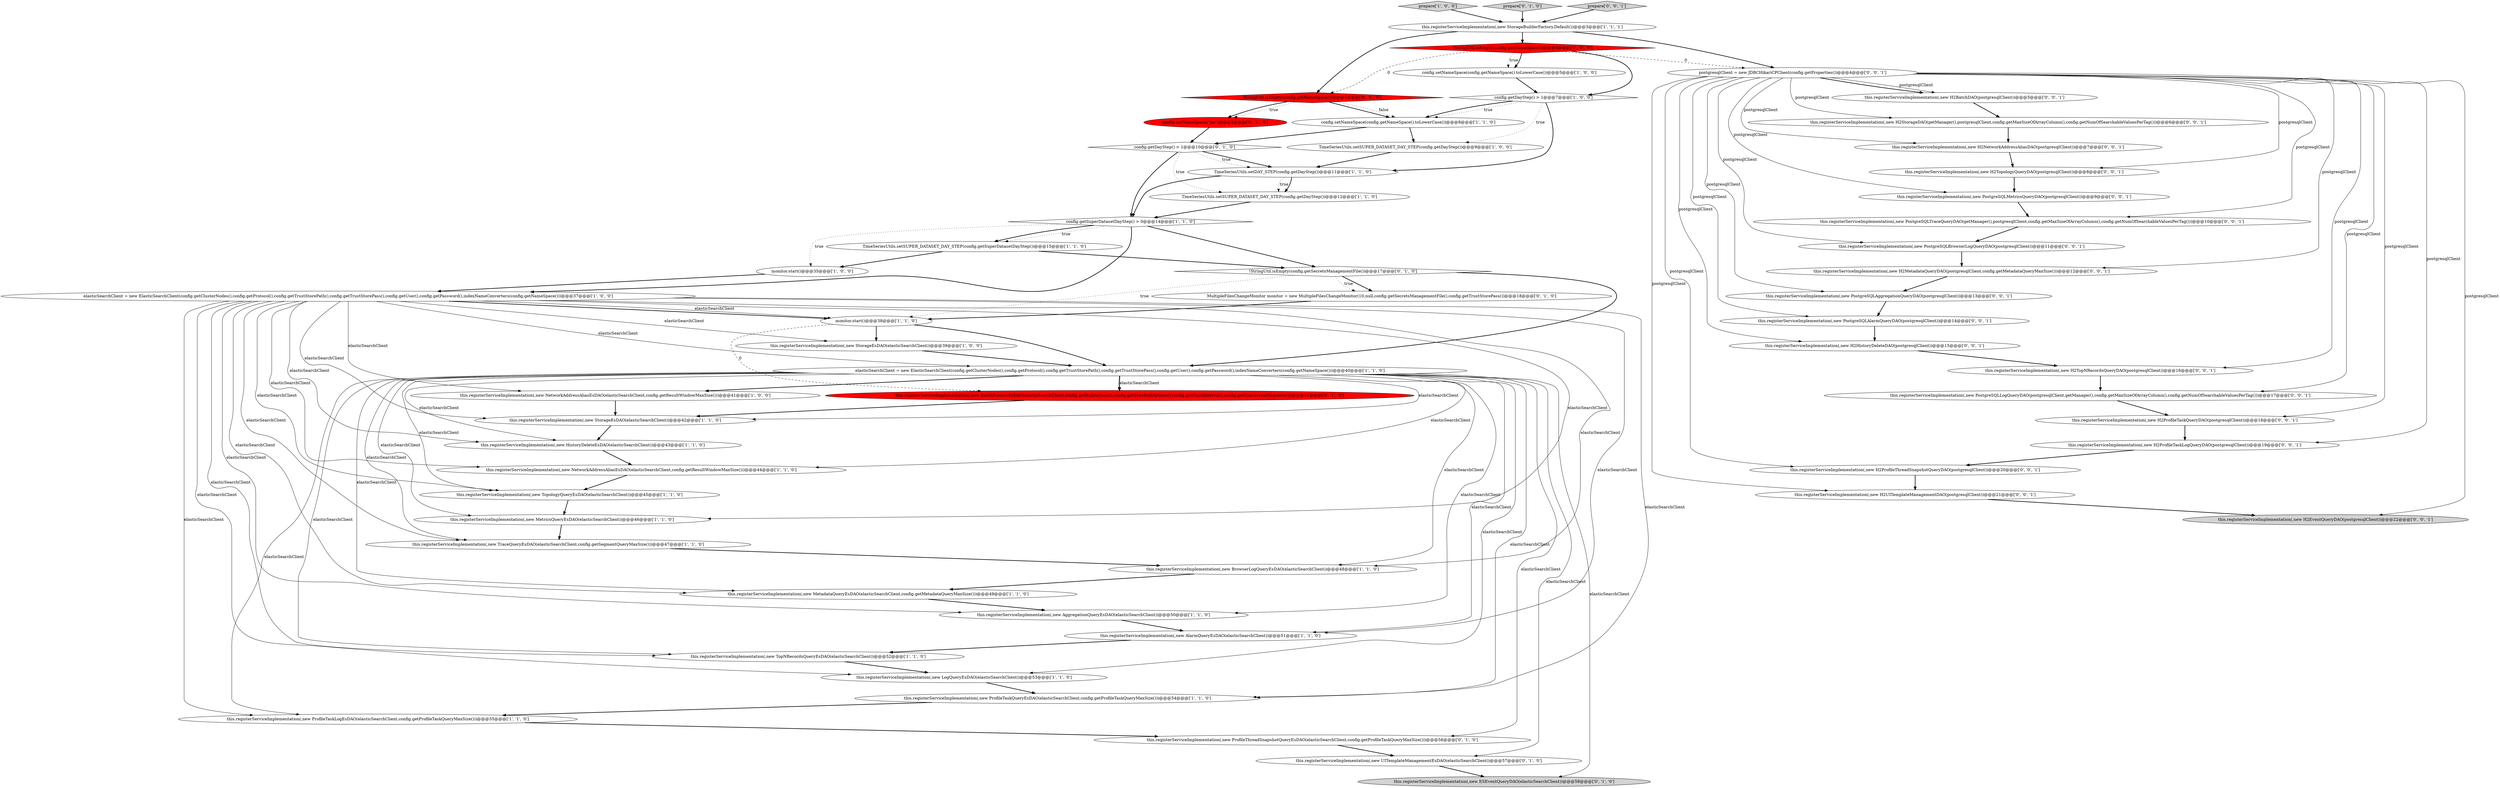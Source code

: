 digraph {
28 [style = filled, label = "this.registerServiceImplementation(,new NetworkAddressAliasEsDAO(elasticSearchClient,config.getResultWindowMaxSize()))@@@44@@@['1', '1', '0']", fillcolor = white, shape = ellipse image = "AAA0AAABBB1BBB"];
42 [style = filled, label = "postgresqlClient = new JDBCHikariCPClient(config.getProperties())@@@4@@@['0', '0', '1']", fillcolor = white, shape = ellipse image = "AAA0AAABBB3BBB"];
53 [style = filled, label = "this.registerServiceImplementation(,new PostgreSQLTraceQueryDAO(getManager(),postgresqlClient,config.getMaxSizeOfArrayColumn(),config.getNumOfSearchableValuesPerTag()))@@@10@@@['0', '0', '1']", fillcolor = white, shape = ellipse image = "AAA0AAABBB3BBB"];
2 [style = filled, label = "this.registerServiceImplementation(,new StorageEsDAO(elasticSearchClient))@@@42@@@['1', '1', '0']", fillcolor = white, shape = ellipse image = "AAA0AAABBB1BBB"];
56 [style = filled, label = "this.registerServiceImplementation(,new H2UITemplateManagementDAO(postgresqlClient))@@@21@@@['0', '0', '1']", fillcolor = white, shape = ellipse image = "AAA0AAABBB3BBB"];
38 [style = filled, label = "config.getDayStep() > 1@@@10@@@['0', '1', '0']", fillcolor = white, shape = diamond image = "AAA0AAABBB2BBB"];
45 [style = filled, label = "this.registerServiceImplementation(,new H2TopologyQueryDAO(postgresqlClient))@@@8@@@['0', '0', '1']", fillcolor = white, shape = ellipse image = "AAA0AAABBB3BBB"];
8 [style = filled, label = "elasticSearchClient = new ElasticSearchClient(config.getClusterNodes(),config.getProtocol(),config.getTrustStorePath(),config.getTrustStorePass(),config.getUser(),config.getPassword(),indexNameConverters(config.getNameSpace()))@@@37@@@['1', '0', '0']", fillcolor = white, shape = ellipse image = "AAA0AAABBB1BBB"];
3 [style = filled, label = "TimeSeriesUtils.setSUPER_DATASET_DAY_STEP(config.getDayStep())@@@12@@@['1', '1', '0']", fillcolor = white, shape = ellipse image = "AAA0AAABBB1BBB"];
0 [style = filled, label = "prepare['1', '0', '0']", fillcolor = lightgray, shape = diamond image = "AAA0AAABBB1BBB"];
43 [style = filled, label = "this.registerServiceImplementation(,new H2BatchDAO(postgresqlClient))@@@5@@@['0', '0', '1']", fillcolor = white, shape = ellipse image = "AAA0AAABBB3BBB"];
36 [style = filled, label = "prepare['0', '1', '0']", fillcolor = lightgray, shape = diamond image = "AAA0AAABBB2BBB"];
14 [style = filled, label = "config.setNameSpace(config.getNameSpace().toLowerCase())@@@8@@@['1', '1', '0']", fillcolor = white, shape = ellipse image = "AAA0AAABBB1BBB"];
5 [style = filled, label = "this.registerServiceImplementation(,new AlarmQueryEsDAO(elasticSearchClient))@@@51@@@['1', '1', '0']", fillcolor = white, shape = ellipse image = "AAA0AAABBB1BBB"];
60 [style = filled, label = "this.registerServiceImplementation(,new H2ProfileTaskQueryDAO(postgresqlClient))@@@18@@@['0', '0', '1']", fillcolor = white, shape = ellipse image = "AAA0AAABBB3BBB"];
50 [style = filled, label = "this.registerServiceImplementation(,new H2ProfileThreadSnapshotQueryDAO(postgresqlClient))@@@20@@@['0', '0', '1']", fillcolor = white, shape = ellipse image = "AAA0AAABBB3BBB"];
12 [style = filled, label = "monitor.start()@@@38@@@['1', '1', '0']", fillcolor = white, shape = ellipse image = "AAA0AAABBB1BBB"];
33 [style = filled, label = "config.setNameSpace(\"sw\")@@@5@@@['0', '1', '0']", fillcolor = red, shape = ellipse image = "AAA1AAABBB2BBB"];
7 [style = filled, label = "this.registerServiceImplementation(,new MetricsQueryEsDAO(elasticSearchClient))@@@46@@@['1', '1', '0']", fillcolor = white, shape = ellipse image = "AAA0AAABBB1BBB"];
57 [style = filled, label = "this.registerServiceImplementation(,new PostgreSQLMetricsQueryDAO(postgresqlClient))@@@9@@@['0', '0', '1']", fillcolor = white, shape = ellipse image = "AAA0AAABBB3BBB"];
4 [style = filled, label = "this.registerServiceImplementation(,new BrowserLogQueryEsDAO(elasticSearchClient))@@@48@@@['1', '1', '0']", fillcolor = white, shape = ellipse image = "AAA0AAABBB1BBB"];
16 [style = filled, label = "config.getSuperDatasetDayStep() > 0@@@14@@@['1', '1', '0']", fillcolor = white, shape = diamond image = "AAA0AAABBB1BBB"];
29 [style = filled, label = "TimeSeriesUtils.setSUPER_DATASET_DAY_STEP(config.getDayStep())@@@9@@@['1', '0', '0']", fillcolor = white, shape = ellipse image = "AAA0AAABBB1BBB"];
46 [style = filled, label = "this.registerServiceImplementation(,new H2EventQueryDAO(postgresqlClient))@@@22@@@['0', '0', '1']", fillcolor = lightgray, shape = ellipse image = "AAA0AAABBB3BBB"];
18 [style = filled, label = "this.registerServiceImplementation(,new TopologyQueryEsDAO(elasticSearchClient))@@@45@@@['1', '1', '0']", fillcolor = white, shape = ellipse image = "AAA0AAABBB1BBB"];
19 [style = filled, label = "this.registerServiceImplementation(,new StorageBuilderFactory.Default())@@@3@@@['1', '1', '1']", fillcolor = white, shape = ellipse image = "AAA0AAABBB1BBB"];
23 [style = filled, label = "elasticSearchClient = new ElasticSearchClient(config.getClusterNodes(),config.getProtocol(),config.getTrustStorePath(),config.getTrustStorePass(),config.getUser(),config.getPassword(),indexNameConverters(config.getNameSpace()))@@@40@@@['1', '1', '0']", fillcolor = white, shape = ellipse image = "AAA0AAABBB1BBB"];
17 [style = filled, label = "this.registerServiceImplementation(,new HistoryDeleteEsDAO(elasticSearchClient))@@@43@@@['1', '1', '0']", fillcolor = white, shape = ellipse image = "AAA0AAABBB1BBB"];
35 [style = filled, label = "this.registerServiceImplementation(,new UITemplateManagementEsDAO(elasticSearchClient))@@@57@@@['0', '1', '0']", fillcolor = white, shape = ellipse image = "AAA0AAABBB2BBB"];
58 [style = filled, label = "this.registerServiceImplementation(,new H2TopNRecordsQueryDAO(postgresqlClient))@@@16@@@['0', '0', '1']", fillcolor = white, shape = ellipse image = "AAA0AAABBB3BBB"];
49 [style = filled, label = "this.registerServiceImplementation(,new PostgreSQLLogQueryDAO(postgresqlClient,getManager(),config.getMaxSizeOfArrayColumn(),config.getNumOfSearchableValuesPerTag()))@@@17@@@['0', '0', '1']", fillcolor = white, shape = ellipse image = "AAA0AAABBB3BBB"];
24 [style = filled, label = "TimeSeriesUtils.setSUPER_DATASET_DAY_STEP(config.getSuperDatasetDayStep())@@@15@@@['1', '1', '0']", fillcolor = white, shape = ellipse image = "AAA0AAABBB1BBB"];
6 [style = filled, label = "this.registerServiceImplementation(,new LogQueryEsDAO(elasticSearchClient))@@@53@@@['1', '1', '0']", fillcolor = white, shape = ellipse image = "AAA0AAABBB1BBB"];
21 [style = filled, label = "this.registerServiceImplementation(,new MetadataQueryEsDAO(elasticSearchClient,config.getMetadataQueryMaxSize()))@@@49@@@['1', '1', '0']", fillcolor = white, shape = ellipse image = "AAA0AAABBB1BBB"];
26 [style = filled, label = "!StringUtil.isEmpty(config.getNameSpace())@@@4@@@['1', '0', '0']", fillcolor = red, shape = diamond image = "AAA1AAABBB1BBB"];
47 [style = filled, label = "this.registerServiceImplementation(,new H2NetworkAddressAliasDAO(postgresqlClient))@@@7@@@['0', '0', '1']", fillcolor = white, shape = ellipse image = "AAA0AAABBB3BBB"];
31 [style = filled, label = "this.registerServiceImplementation(,new ESEventQueryDAO(elasticSearchClient))@@@58@@@['0', '1', '0']", fillcolor = lightgray, shape = ellipse image = "AAA0AAABBB2BBB"];
59 [style = filled, label = "this.registerServiceImplementation(,new PostgreSQLAggregationQueryDAO(postgresqlClient))@@@13@@@['0', '0', '1']", fillcolor = white, shape = ellipse image = "AAA0AAABBB3BBB"];
34 [style = filled, label = "this.registerServiceImplementation(,new BatchProcessEsDAO(elasticSearchClient,config.getBulkActions(),config.getSyncBulkActions(),config.getFlushInterval(),config.getConcurrentRequests()))@@@41@@@['0', '1', '0']", fillcolor = red, shape = ellipse image = "AAA1AAABBB2BBB"];
32 [style = filled, label = "MultipleFilesChangeMonitor monitor = new MultipleFilesChangeMonitor(10,null,config.getSecretsManagementFile(),config.getTrustStorePass())@@@18@@@['0', '1', '0']", fillcolor = white, shape = ellipse image = "AAA0AAABBB2BBB"];
51 [style = filled, label = "this.registerServiceImplementation(,new H2StorageDAO(getManager(),postgresqlClient,config.getMaxSizeOfArrayColumn(),config.getNumOfSearchableValuesPerTag()))@@@6@@@['0', '0', '1']", fillcolor = white, shape = ellipse image = "AAA0AAABBB3BBB"];
41 [style = filled, label = "this.registerServiceImplementation(,new H2MetadataQueryDAO(postgresqlClient,config.getMetadataQueryMaxSize()))@@@12@@@['0', '0', '1']", fillcolor = white, shape = ellipse image = "AAA0AAABBB3BBB"];
40 [style = filled, label = "this.registerServiceImplementation(,new ProfileThreadSnapshotQueryEsDAO(elasticSearchClient,config.getProfileTaskQueryMaxSize()))@@@56@@@['0', '1', '0']", fillcolor = white, shape = ellipse image = "AAA0AAABBB2BBB"];
30 [style = filled, label = "TimeSeriesUtils.setDAY_STEP(config.getDayStep())@@@11@@@['1', '1', '0']", fillcolor = white, shape = ellipse image = "AAA0AAABBB1BBB"];
39 [style = filled, label = "StringUtil.isEmpty(config.getNameSpace())@@@4@@@['0', '1', '0']", fillcolor = red, shape = diamond image = "AAA1AAABBB2BBB"];
11 [style = filled, label = "this.registerServiceImplementation(,new ProfileTaskQueryEsDAO(elasticSearchClient,config.getProfileTaskQueryMaxSize()))@@@54@@@['1', '1', '0']", fillcolor = white, shape = ellipse image = "AAA0AAABBB1BBB"];
15 [style = filled, label = "config.getDayStep() > 1@@@7@@@['1', '0', '0']", fillcolor = white, shape = diamond image = "AAA0AAABBB1BBB"];
22 [style = filled, label = "this.registerServiceImplementation(,new TopNRecordsQueryEsDAO(elasticSearchClient))@@@52@@@['1', '1', '0']", fillcolor = white, shape = ellipse image = "AAA0AAABBB1BBB"];
13 [style = filled, label = "monitor.start()@@@35@@@['1', '0', '0']", fillcolor = white, shape = ellipse image = "AAA0AAABBB1BBB"];
37 [style = filled, label = "!StringUtil.isEmpty(config.getSecretsManagementFile())@@@17@@@['0', '1', '0']", fillcolor = white, shape = diamond image = "AAA0AAABBB2BBB"];
52 [style = filled, label = "this.registerServiceImplementation(,new PostgreSQLAlarmQueryDAO(postgresqlClient))@@@14@@@['0', '0', '1']", fillcolor = white, shape = ellipse image = "AAA0AAABBB3BBB"];
54 [style = filled, label = "this.registerServiceImplementation(,new H2ProfileTaskLogQueryDAO(postgresqlClient))@@@19@@@['0', '0', '1']", fillcolor = white, shape = ellipse image = "AAA0AAABBB3BBB"];
55 [style = filled, label = "this.registerServiceImplementation(,new H2HistoryDeleteDAO(postgresqlClient))@@@15@@@['0', '0', '1']", fillcolor = white, shape = ellipse image = "AAA0AAABBB3BBB"];
1 [style = filled, label = "this.registerServiceImplementation(,new TraceQueryEsDAO(elasticSearchClient,config.getSegmentQueryMaxSize()))@@@47@@@['1', '1', '0']", fillcolor = white, shape = ellipse image = "AAA0AAABBB1BBB"];
20 [style = filled, label = "this.registerServiceImplementation(,new AggregationQueryEsDAO(elasticSearchClient))@@@50@@@['1', '1', '0']", fillcolor = white, shape = ellipse image = "AAA0AAABBB1BBB"];
10 [style = filled, label = "this.registerServiceImplementation(,new ProfileTaskLogEsDAO(elasticSearchClient,config.getProfileTaskQueryMaxSize()))@@@55@@@['1', '1', '0']", fillcolor = white, shape = ellipse image = "AAA0AAABBB1BBB"];
44 [style = filled, label = "this.registerServiceImplementation(,new PostgreSQLBrowserLogQueryDAO(postgresqlClient))@@@11@@@['0', '0', '1']", fillcolor = white, shape = ellipse image = "AAA0AAABBB3BBB"];
27 [style = filled, label = "this.registerServiceImplementation(,new StorageEsDAO(elasticSearchClient))@@@39@@@['1', '0', '0']", fillcolor = white, shape = ellipse image = "AAA0AAABBB1BBB"];
48 [style = filled, label = "prepare['0', '0', '1']", fillcolor = lightgray, shape = diamond image = "AAA0AAABBB3BBB"];
25 [style = filled, label = "config.setNameSpace(config.getNameSpace().toLowerCase())@@@5@@@['1', '0', '0']", fillcolor = white, shape = ellipse image = "AAA0AAABBB1BBB"];
9 [style = filled, label = "this.registerServiceImplementation(,new NetworkAddressAliasEsDAO(elasticSearchClient,config.getResultWindowMaxSize()))@@@41@@@['1', '0', '0']", fillcolor = white, shape = ellipse image = "AAA0AAABBB1BBB"];
16->37 [style = bold, label=""];
8->7 [style = solid, label="elasticSearchClient"];
16->13 [style = dotted, label="true"];
29->30 [style = bold, label=""];
32->12 [style = bold, label=""];
23->20 [style = solid, label="elasticSearchClient"];
39->14 [style = bold, label=""];
53->44 [style = bold, label=""];
50->56 [style = bold, label=""];
52->55 [style = bold, label=""];
3->16 [style = bold, label=""];
23->4 [style = solid, label="elasticSearchClient"];
45->57 [style = bold, label=""];
38->30 [style = bold, label=""];
23->31 [style = solid, label="elasticSearchClient"];
34->2 [style = bold, label=""];
15->29 [style = dotted, label="true"];
6->11 [style = bold, label=""];
51->47 [style = bold, label=""];
26->15 [style = bold, label=""];
25->15 [style = bold, label=""];
37->32 [style = bold, label=""];
23->21 [style = solid, label="elasticSearchClient"];
8->20 [style = solid, label="elasticSearchClient"];
8->18 [style = solid, label="elasticSearchClient"];
42->50 [style = solid, label="postgresqlClient"];
19->42 [style = bold, label=""];
35->31 [style = bold, label=""];
8->4 [style = solid, label="elasticSearchClient"];
1->4 [style = bold, label=""];
7->1 [style = bold, label=""];
28->18 [style = bold, label=""];
9->2 [style = bold, label=""];
0->19 [style = bold, label=""];
43->51 [style = bold, label=""];
42->46 [style = solid, label="postgresqlClient"];
42->58 [style = solid, label="postgresqlClient"];
42->41 [style = solid, label="postgresqlClient"];
4->21 [style = bold, label=""];
19->39 [style = bold, label=""];
56->46 [style = bold, label=""];
14->38 [style = bold, label=""];
15->14 [style = dotted, label="true"];
41->59 [style = bold, label=""];
8->5 [style = solid, label="elasticSearchClient"];
42->45 [style = solid, label="postgresqlClient"];
42->52 [style = solid, label="postgresqlClient"];
23->10 [style = solid, label="elasticSearchClient"];
8->11 [style = solid, label="elasticSearchClient"];
8->23 [style = solid, label="elasticSearchClient"];
23->1 [style = solid, label="elasticSearchClient"];
19->26 [style = bold, label=""];
23->5 [style = solid, label="elasticSearchClient"];
30->3 [style = dotted, label="true"];
44->41 [style = bold, label=""];
8->17 [style = solid, label="elasticSearchClient"];
42->49 [style = solid, label="postgresqlClient"];
42->44 [style = solid, label="postgresqlClient"];
18->7 [style = bold, label=""];
5->22 [style = bold, label=""];
8->27 [style = solid, label="elasticSearchClient"];
12->34 [style = dashed, label="0"];
57->53 [style = bold, label=""];
23->2 [style = solid, label="elasticSearchClient"];
16->24 [style = dotted, label="true"];
22->6 [style = bold, label=""];
24->13 [style = bold, label=""];
26->39 [style = dashed, label="0"];
2->17 [style = bold, label=""];
60->54 [style = bold, label=""];
42->53 [style = solid, label="postgresqlClient"];
23->17 [style = solid, label="elasticSearchClient"];
40->35 [style = bold, label=""];
15->14 [style = bold, label=""];
16->8 [style = bold, label=""];
23->40 [style = solid, label="elasticSearchClient"];
16->24 [style = bold, label=""];
42->51 [style = solid, label="postgresqlClient"];
38->16 [style = bold, label=""];
8->9 [style = solid, label="elasticSearchClient"];
39->14 [style = dotted, label="false"];
42->57 [style = solid, label="postgresqlClient"];
8->6 [style = solid, label="elasticSearchClient"];
58->49 [style = bold, label=""];
23->18 [style = solid, label="elasticSearchClient"];
39->33 [style = bold, label=""];
38->30 [style = dotted, label="true"];
42->54 [style = solid, label="postgresqlClient"];
37->32 [style = dotted, label="true"];
30->3 [style = bold, label=""];
11->10 [style = bold, label=""];
8->21 [style = solid, label="elasticSearchClient"];
49->60 [style = bold, label=""];
14->29 [style = bold, label=""];
10->40 [style = bold, label=""];
42->59 [style = solid, label="postgresqlClient"];
47->45 [style = bold, label=""];
42->56 [style = solid, label="postgresqlClient"];
8->2 [style = solid, label="elasticSearchClient"];
42->47 [style = solid, label="postgresqlClient"];
23->28 [style = solid, label="elasticSearchClient"];
12->27 [style = bold, label=""];
8->12 [style = bold, label=""];
36->19 [style = bold, label=""];
42->43 [style = bold, label=""];
23->6 [style = solid, label="elasticSearchClient"];
23->11 [style = solid, label="elasticSearchClient"];
26->25 [style = dotted, label="true"];
42->55 [style = solid, label="postgresqlClient"];
26->25 [style = bold, label=""];
8->10 [style = solid, label="elasticSearchClient"];
59->52 [style = bold, label=""];
37->12 [style = dotted, label="true"];
8->12 [style = solid, label="elasticSearchClient"];
23->35 [style = solid, label="elasticSearchClient"];
8->1 [style = solid, label="elasticSearchClient"];
15->30 [style = bold, label=""];
8->28 [style = solid, label="elasticSearchClient"];
37->23 [style = bold, label=""];
42->43 [style = solid, label="postgresqlClient"];
20->5 [style = bold, label=""];
23->34 [style = solid, label="elasticSearchClient"];
54->50 [style = bold, label=""];
42->60 [style = solid, label="postgresqlClient"];
23->22 [style = solid, label="elasticSearchClient"];
38->3 [style = dotted, label="true"];
17->28 [style = bold, label=""];
21->20 [style = bold, label=""];
24->37 [style = bold, label=""];
8->22 [style = solid, label="elasticSearchClient"];
48->19 [style = bold, label=""];
23->34 [style = bold, label=""];
33->38 [style = bold, label=""];
27->23 [style = bold, label=""];
12->23 [style = bold, label=""];
26->42 [style = dashed, label="0"];
13->8 [style = bold, label=""];
30->16 [style = bold, label=""];
23->9 [style = bold, label=""];
39->33 [style = dotted, label="true"];
55->58 [style = bold, label=""];
23->7 [style = solid, label="elasticSearchClient"];
}
